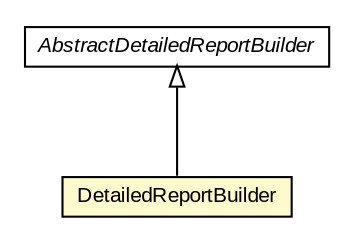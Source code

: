 #!/usr/local/bin/dot
#
# Class diagram 
# Generated by UMLGraph version R5_6-24-gf6e263 (http://www.umlgraph.org/)
#

digraph G {
	edge [fontname="arial",fontsize=10,labelfontname="arial",labelfontsize=10];
	node [fontname="arial",fontsize=10,shape=plaintext];
	nodesep=0.25;
	ranksep=0.5;
	// eu.europa.esig.dss.validation.executor.DetailedReportBuilder
	c325933 [label=<<table title="eu.europa.esig.dss.validation.executor.DetailedReportBuilder" border="0" cellborder="1" cellspacing="0" cellpadding="2" port="p" bgcolor="lemonChiffon" href="./DetailedReportBuilder.html">
		<tr><td><table border="0" cellspacing="0" cellpadding="1">
<tr><td align="center" balign="center"> DetailedReportBuilder </td></tr>
		</table></td></tr>
		</table>>, URL="./DetailedReportBuilder.html", fontname="arial", fontcolor="black", fontsize=10.0];
	// eu.europa.esig.dss.validation.executor.AbstractDetailedReportBuilder
	c325936 [label=<<table title="eu.europa.esig.dss.validation.executor.AbstractDetailedReportBuilder" border="0" cellborder="1" cellspacing="0" cellpadding="2" port="p" href="./AbstractDetailedReportBuilder.html">
		<tr><td><table border="0" cellspacing="0" cellpadding="1">
<tr><td align="center" balign="center"><font face="arial italic"> AbstractDetailedReportBuilder </font></td></tr>
		</table></td></tr>
		</table>>, URL="./AbstractDetailedReportBuilder.html", fontname="arial", fontcolor="black", fontsize=10.0];
	//eu.europa.esig.dss.validation.executor.DetailedReportBuilder extends eu.europa.esig.dss.validation.executor.AbstractDetailedReportBuilder
	c325936:p -> c325933:p [dir=back,arrowtail=empty];
}

